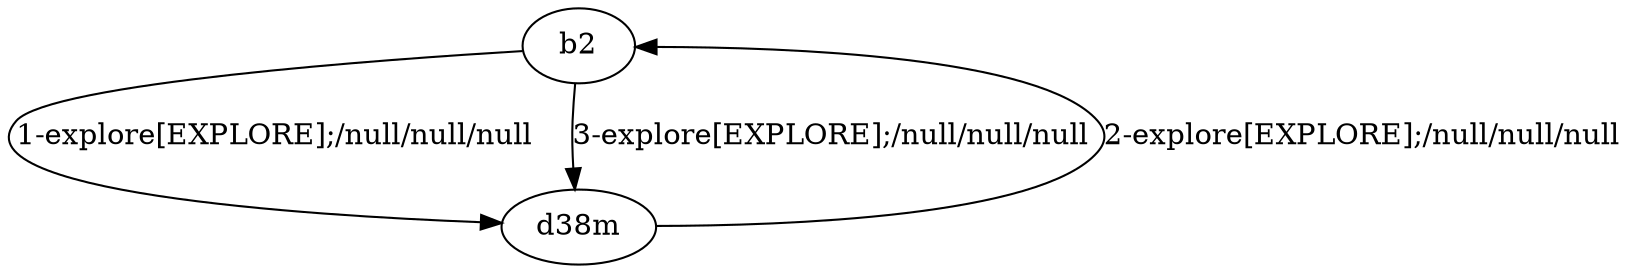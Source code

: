 # Total number of goals covered by this test: 1
# d38m --> b2

digraph g {
"b2" -> "d38m" [label = "1-explore[EXPLORE];/null/null/null"];
"d38m" -> "b2" [label = "2-explore[EXPLORE];/null/null/null"];
"b2" -> "d38m" [label = "3-explore[EXPLORE];/null/null/null"];
}